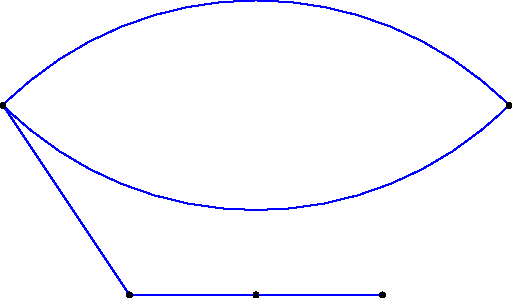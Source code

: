 size(256);

draw((0.0, 1.5){NE} .. (4.0, 1.5){SE}, blue);
draw((0.0, 1.5){SE} .. (4.0, 1.5){NE}, blue);
draw((0.0, 1.5) -- (1.0, 0.0) -- (2.0, 0.0) -- (3.0, 0.0), blue);

dot((0.0, 1.5));
dot((4.0, 1.5));

dot((1.0, 0.0));
dot((2.0, 0.0));
dot((3.0, 0.0));
